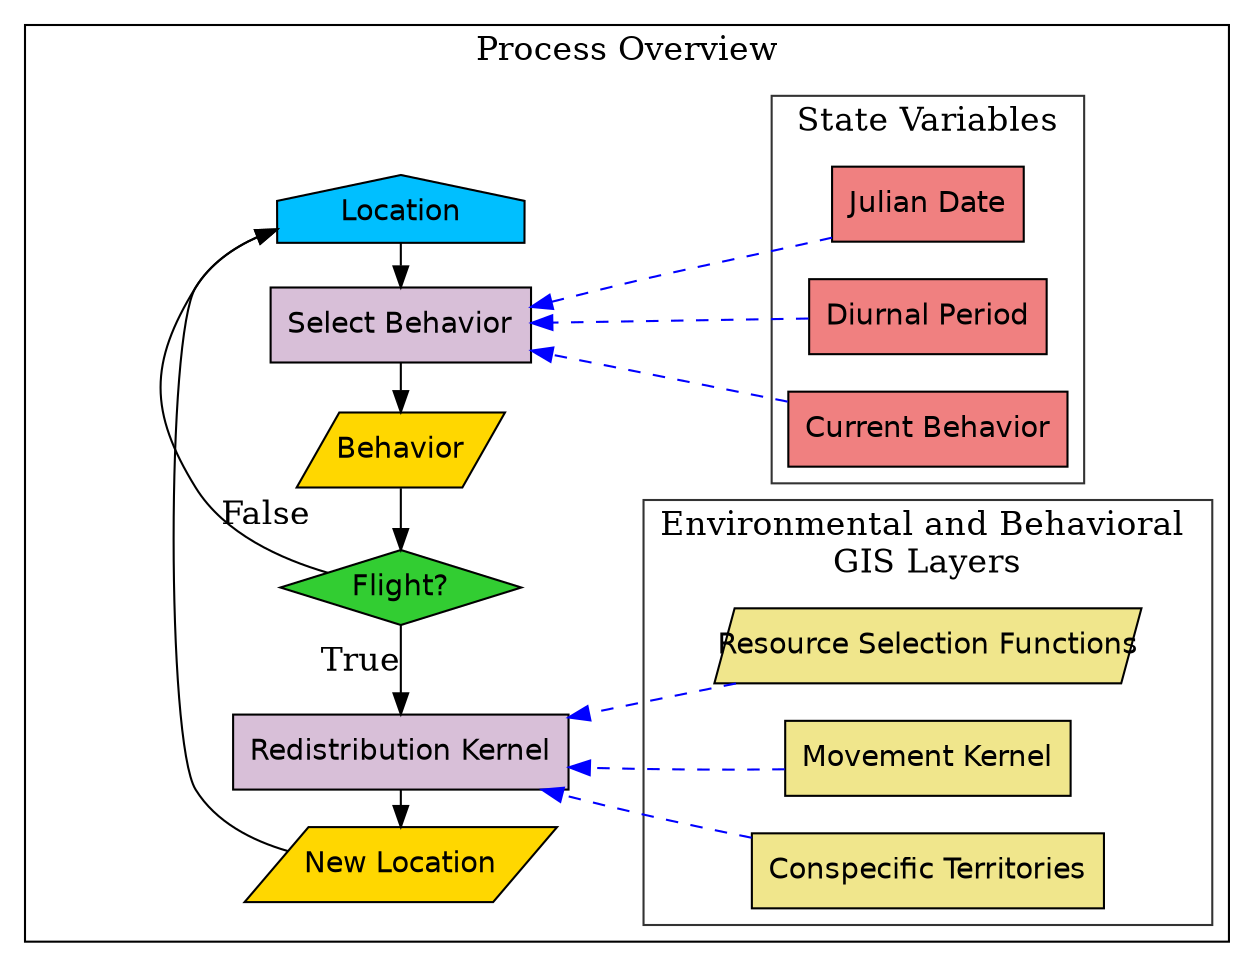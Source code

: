 digraph {

  forcelabels=true;
  rankdir = LR;
  fontsize = "16"
  node [shape=oval,fillcolor = Thistle, fontname = Helvetica, style = filled];
  a01 [label = "Location", shape = house, fillcolor = DeepSkyBlue];
  a02 [label = "Select Behavior", shape = rectangle, fillcolor = Thistle];
  a03 [label = "Behavior", shape = parallelogram, fillcolor = Gold, margin=0];
  a04 [label = "Flight?", shape = diamond, fillcolor = LimeGreen];
  a05 [label = "Redistribution Kernel", shape = rectangle, fillcolor = Thistle];
  a06 [label = "New Location", shape = parallelogram, fillcolor = Gold, margin=0];

//   width=1.8, height=0.46, shape=polygon, fixedsize=true, label="This is a polygon\nwith skew", skew=0.3
  a07 [style = invis];
  b01 [label = "Julian Date", shape = rectangle, fillcolor = LightCoral];
  b02 [label = "Diurnal Period", shape = rectangle, fillcolor = LightCoral];
  b03 [label = "Current Behavior", shape = rectangle, fillcolor = LightCoral];
  c01 [label = "Resource Selection Functions", shape = polygon, fixedsize = true, width = 2.85,  fillcolor = Khaki, margin = 0, skew=0.1];
  c02 [label = "Movement Kernel", shape = rectangle, fillcolor = Khaki];
  c03 [label = "Conspecific Territories", shape = rectangle, fillcolor = Khaki];
  subgraph cluster_0 {
    label = "Process Overview"
    fontsize = "16"
    a01, a02, a03, a04, a05, a06
    edge[constraint = false, weight = 1000, labeldistance = 4]
      a04  -> a01[taillabel = "False", fontsize = "16"]
    edge[constraint = false, weight = .1]
      a06  -> a01
    edge[style = invis, constraint = true]
      a07 -> a03
      a02 -> b01
      a05 -> c02
    edge[style = solid, minlen = 1, color = black, constraint = true, dir = back, labeldistance = 2]
      a06 -> a05
      a05 -> a04[headlabel = "True    ", fontsize = "16"]
      a04 -> a03 -> a02 -> a01
    subgraph cluster_1 {
      label = "State Variables";
      color = grey20;
      b01, b02, b03;
      edge[color = blue,  minlen = 0, constraint = false, style = dashed, dir = front];
        {b01 b02 b03} -> a02
    }
    subgraph cluster_2 {
      label = "Environmental and Behavioral \nGIS Layers";
      color = grey20;
      c01, c02, c03;
      edge[color = blue, minlen = 0, constraint = false, style = dashed, dir = front];
        {c01 c02 c03} -> a05
    }
    {
      rank=same;
      a01, a02, a03, a04, a05, a06
    }
  }
}
